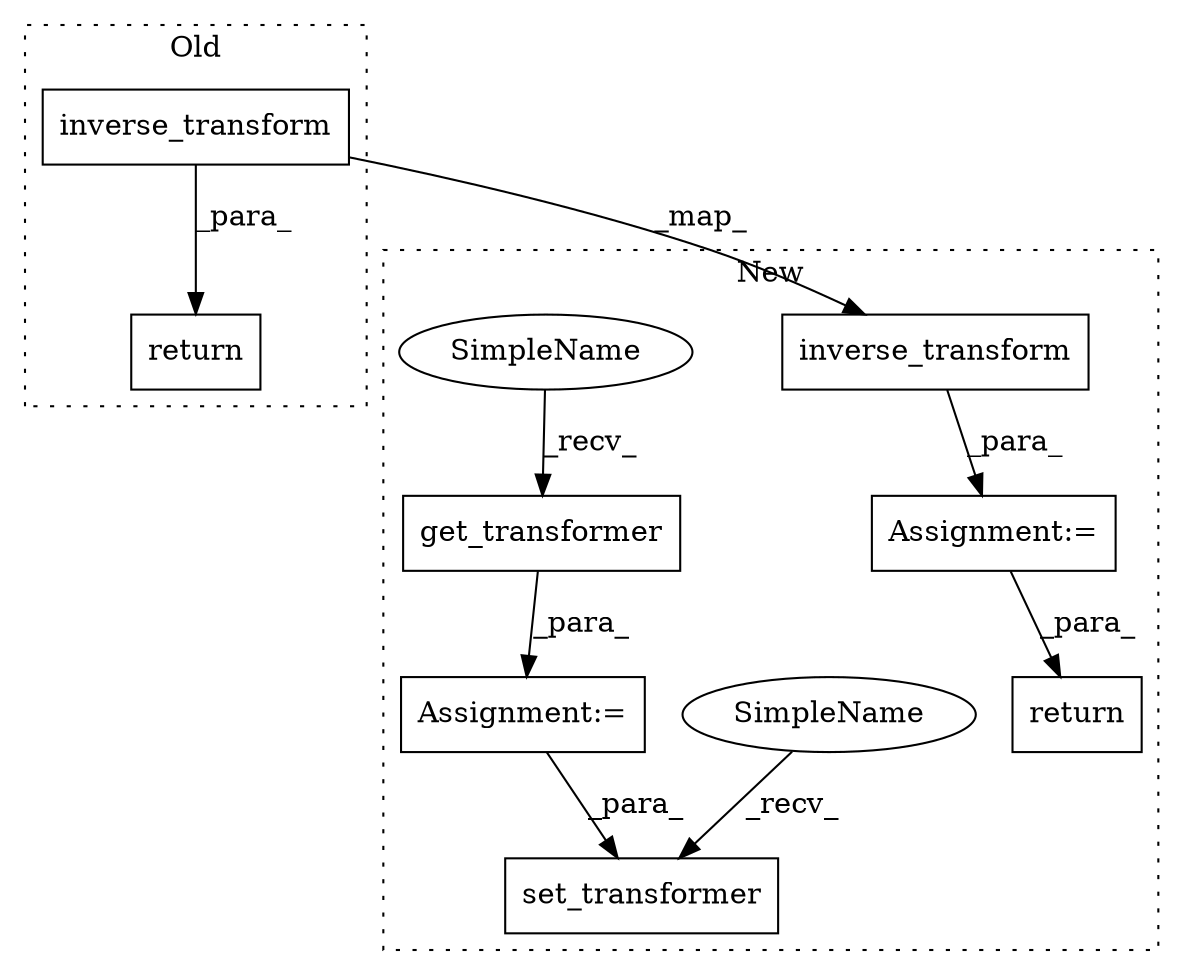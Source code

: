 digraph G {
subgraph cluster0 {
1 [label="return" a="41" s="4717" l="7" shape="box"];
4 [label="inverse_transform" a="32" s="4730,4777" l="18,1" shape="box"];
label = "Old";
style="dotted";
}
subgraph cluster1 {
2 [label="get_transformer" a="32" s="4289" l="17" shape="box"];
3 [label="inverse_transform" a="32" s="4787,4834" l="18,1" shape="box"];
5 [label="set_transformer" a="32" s="4887,4914" l="16,1" shape="box"];
6 [label="Assignment:=" a="7" s="4282" l="1" shape="box"];
7 [label="Assignment:=" a="7" s="4848" l="1" shape="box"];
8 [label="return" a="41" s="4921" l="7" shape="box"];
9 [label="SimpleName" a="42" s="4881" l="5" shape="ellipse"];
10 [label="SimpleName" a="42" s="4283" l="5" shape="ellipse"];
label = "New";
style="dotted";
}
2 -> 6 [label="_para_"];
3 -> 7 [label="_para_"];
4 -> 1 [label="_para_"];
4 -> 3 [label="_map_"];
6 -> 5 [label="_para_"];
7 -> 8 [label="_para_"];
9 -> 5 [label="_recv_"];
10 -> 2 [label="_recv_"];
}